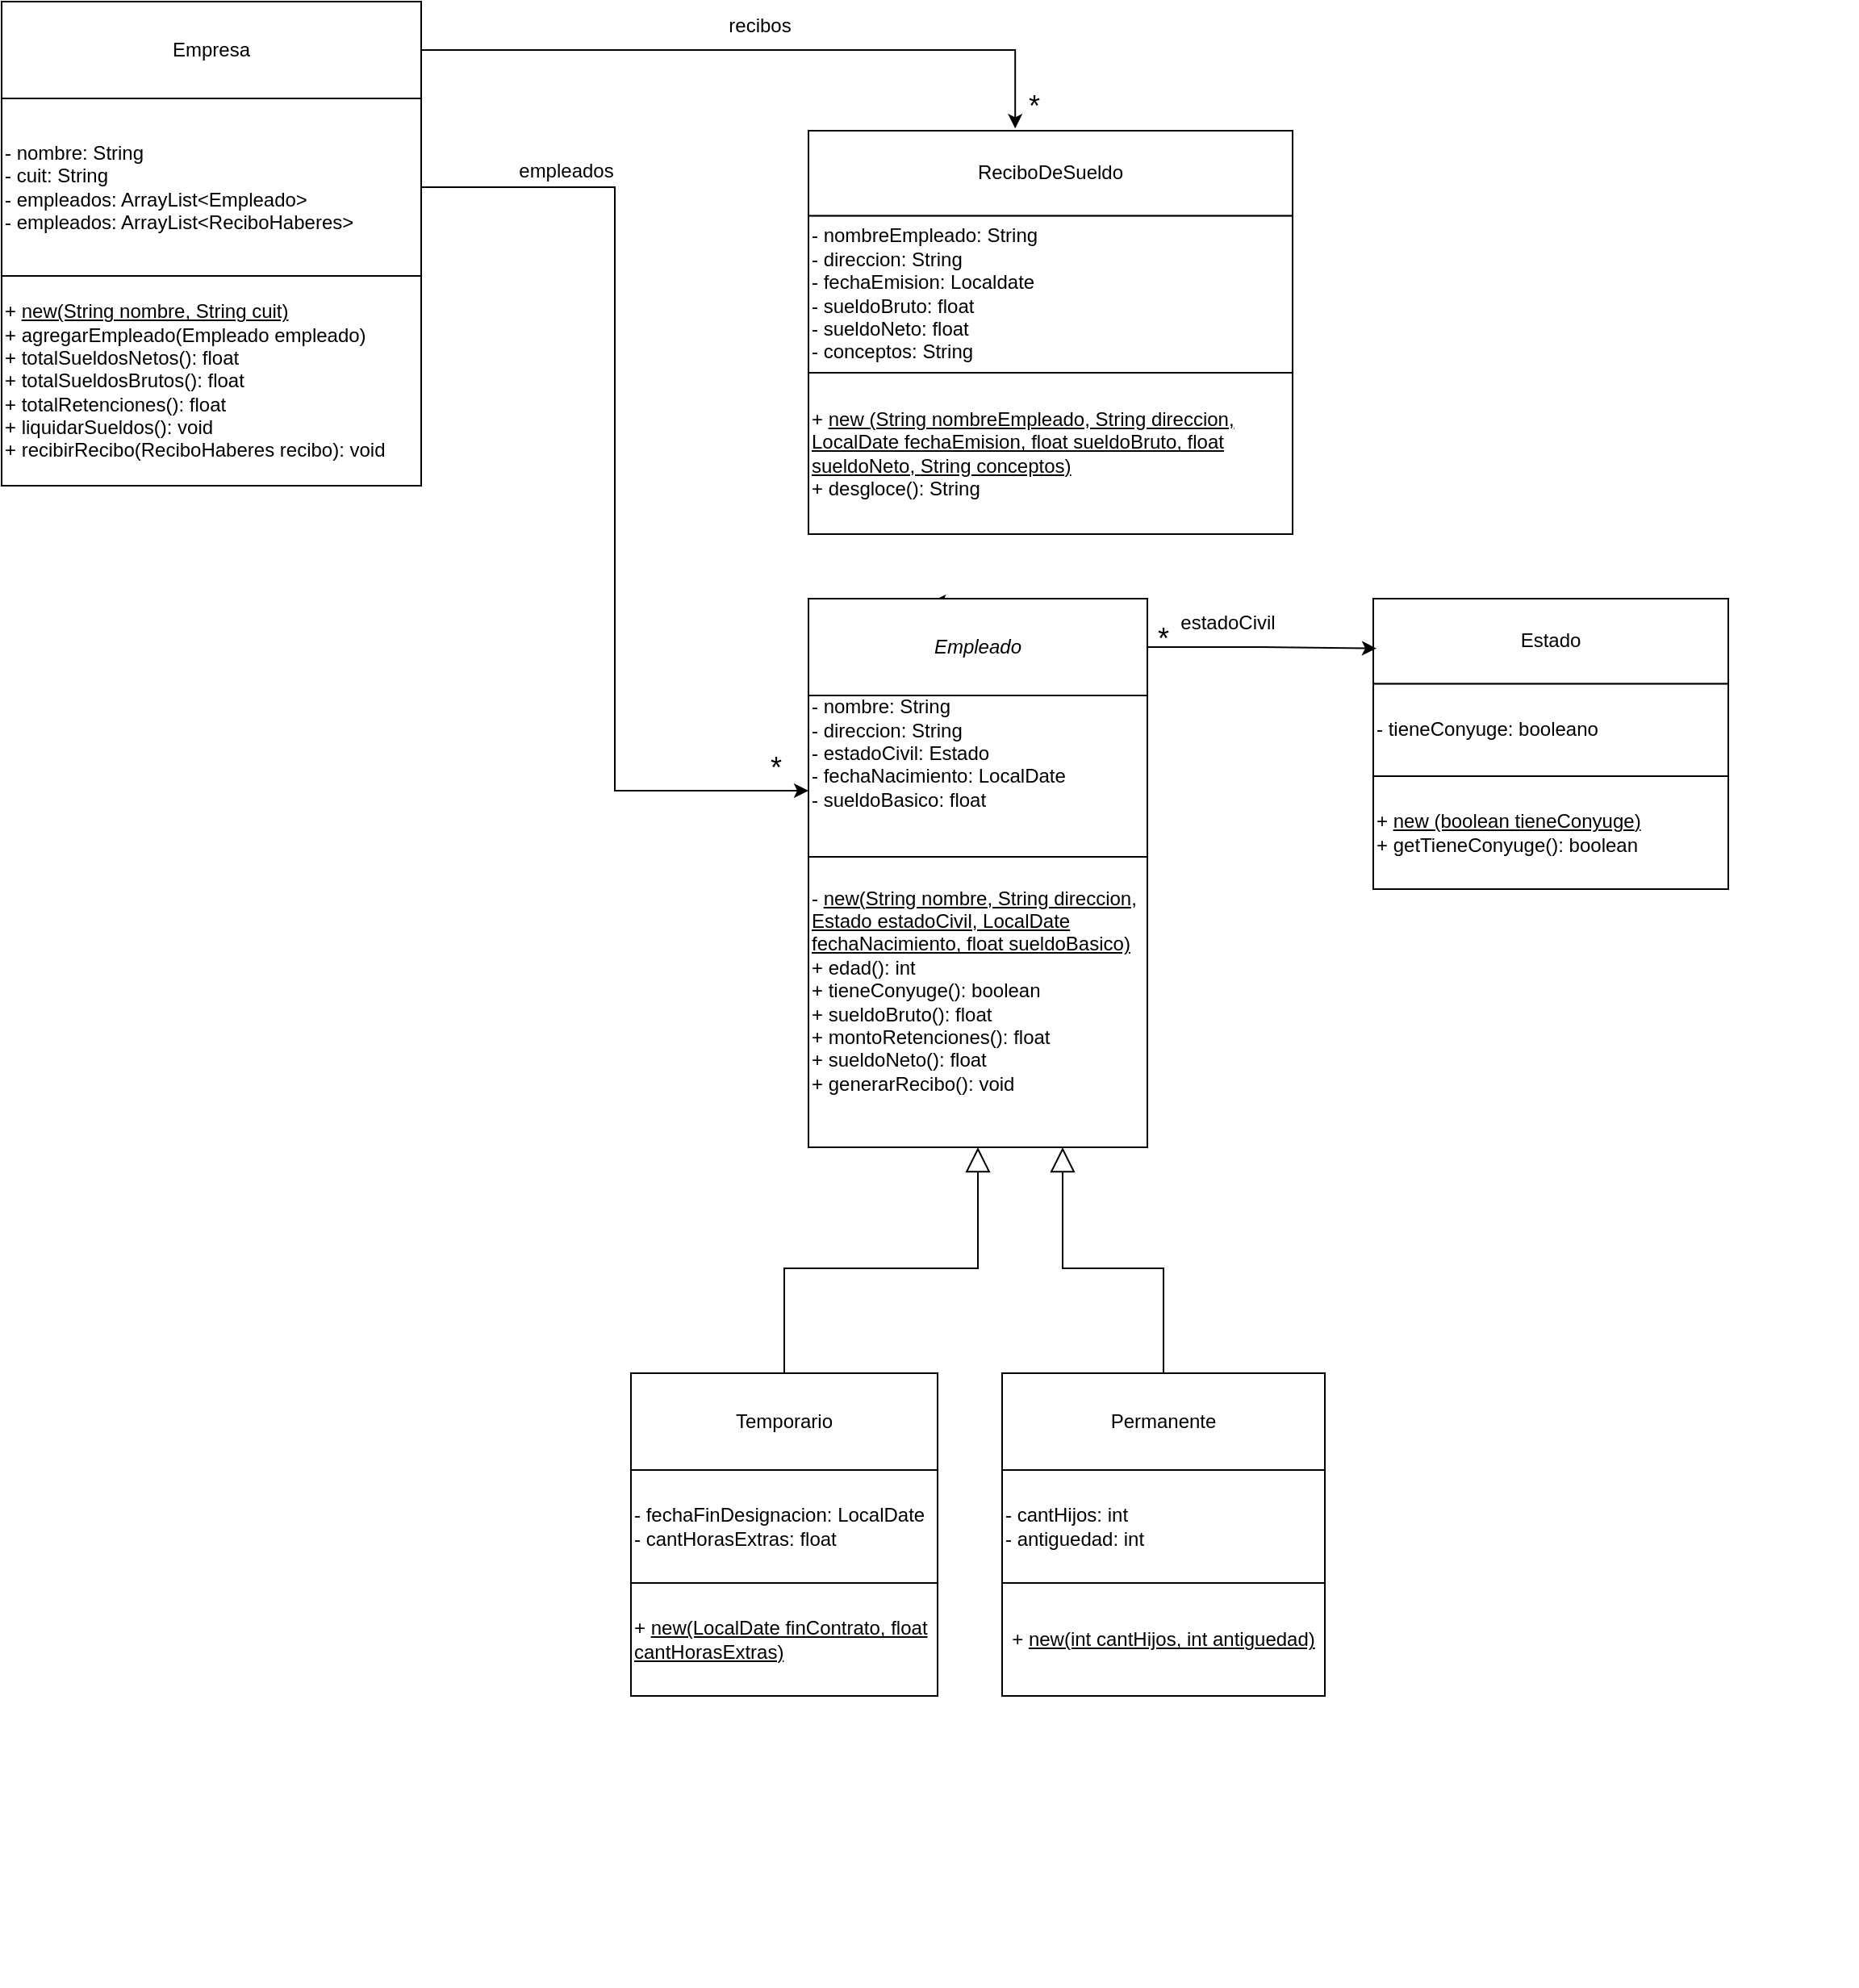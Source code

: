 <mxfile version="28.1.2">
  <diagram name="Página-1" id="GKyJux3LDKkSeoH0DNlx">
    <mxGraphModel dx="1573" dy="1656" grid="1" gridSize="10" guides="1" tooltips="1" connect="1" arrows="1" fold="1" page="1" pageScale="1" pageWidth="827" pageHeight="1169" math="0" shadow="0">
      <root>
        <mxCell id="0" />
        <mxCell id="1" parent="0" />
        <mxCell id="VPY0M5oiPGhUkMEPeXPx-1" value="" style="group" parent="1" vertex="1" connectable="0">
          <mxGeometry x="280" y="-250" width="210" height="409" as="geometry" />
        </mxCell>
        <mxCell id="VPY0M5oiPGhUkMEPeXPx-2" value="- nombre: String&lt;div&gt;- direccion: String&lt;/div&gt;&lt;div&gt;- estadoCivil: Estado&lt;/div&gt;&lt;div&gt;- fechaNacimiento: LocalDate&lt;/div&gt;&lt;div&gt;- sueldoBasico: float&lt;/div&gt;&lt;div&gt;&lt;br&gt;&lt;/div&gt;&lt;div&gt;&lt;br&gt;&lt;/div&gt;" style="whiteSpace=wrap;html=1;align=left;" parent="VPY0M5oiPGhUkMEPeXPx-1" vertex="1">
          <mxGeometry y="49" width="210" height="101" as="geometry" />
        </mxCell>
        <mxCell id="VPY0M5oiPGhUkMEPeXPx-3" value="- &lt;u&gt;new(String nombre, String direccion, Estado estadoCivil, LocalDate fechaNacimiento, float sueldoBasico)&lt;/u&gt;&amp;nbsp;&lt;div&gt;+ edad(): int&lt;/div&gt;&lt;div&gt;+ tieneConyuge(): boolean&lt;br&gt;&lt;div&gt;+ sueldoBruto(): float&lt;/div&gt;&lt;div&gt;+ montoRetenciones(): float&lt;/div&gt;&lt;div&gt;+ sueldoNeto(): float&lt;/div&gt;&lt;/div&gt;&lt;div&gt;+ generarRecibo(): void&lt;/div&gt;&lt;div&gt;&lt;br&gt;&lt;/div&gt;" style="whiteSpace=wrap;html=1;align=left;" parent="VPY0M5oiPGhUkMEPeXPx-1" vertex="1">
          <mxGeometry y="150" width="210" height="180" as="geometry" />
        </mxCell>
        <mxCell id="VPY0M5oiPGhUkMEPeXPx-4" style="edgeStyle=orthogonalEdgeStyle;rounded=0;orthogonalLoop=1;jettySize=auto;html=1;exitX=0.5;exitY=0;exitDx=0;exitDy=0;strokeWidth=1;endSize=2;startSize=3;" parent="VPY0M5oiPGhUkMEPeXPx-1" source="VPY0M5oiPGhUkMEPeXPx-5" edge="1">
          <mxGeometry relative="1" as="geometry">
            <mxPoint x="80.103" y="-10.069" as="targetPoint" />
          </mxGeometry>
        </mxCell>
        <mxCell id="VPY0M5oiPGhUkMEPeXPx-5" value="&lt;i&gt;Empleado&lt;/i&gt;" style="rounded=0;whiteSpace=wrap;html=1;" parent="VPY0M5oiPGhUkMEPeXPx-1" vertex="1">
          <mxGeometry y="-10" width="210" height="60" as="geometry" />
        </mxCell>
        <mxCell id="VPY0M5oiPGhUkMEPeXPx-6" value="EMPLEADO" style="group" parent="1" vertex="1" connectable="0">
          <mxGeometry x="400" y="220" width="200" height="340" as="geometry" />
        </mxCell>
        <mxCell id="VPY0M5oiPGhUkMEPeXPx-7" value="Permanente" style="rounded=0;whiteSpace=wrap;html=1;" parent="VPY0M5oiPGhUkMEPeXPx-6" vertex="1">
          <mxGeometry width="200" height="60" as="geometry" />
        </mxCell>
        <mxCell id="VPY0M5oiPGhUkMEPeXPx-8" value="&lt;div&gt;- cantHijos: int&lt;/div&gt;&lt;div&gt;- antiguedad: int&lt;/div&gt;" style="whiteSpace=wrap;html=1;align=left;" parent="VPY0M5oiPGhUkMEPeXPx-6" vertex="1">
          <mxGeometry y="60" width="200" height="70" as="geometry" />
        </mxCell>
        <mxCell id="VPY0M5oiPGhUkMEPeXPx-9" value="&lt;span style=&quot;text-align: left;&quot;&gt;+ &lt;u&gt;new(int cantHijos, int antiguedad)&lt;/u&gt;&lt;/span&gt;" style="whiteSpace=wrap;html=1;" parent="VPY0M5oiPGhUkMEPeXPx-6" vertex="1">
          <mxGeometry y="130" width="200" height="70" as="geometry" />
        </mxCell>
        <mxCell id="VPY0M5oiPGhUkMEPeXPx-10" value="" style="group" parent="1" vertex="1" connectable="0">
          <mxGeometry x="170" y="220" width="190" height="380" as="geometry" />
        </mxCell>
        <mxCell id="VPY0M5oiPGhUkMEPeXPx-11" value="Temporario" style="rounded=0;whiteSpace=wrap;html=1;" parent="VPY0M5oiPGhUkMEPeXPx-10" vertex="1">
          <mxGeometry width="190" height="60" as="geometry" />
        </mxCell>
        <mxCell id="VPY0M5oiPGhUkMEPeXPx-12" value="&lt;div&gt;- fechaFinDesignacion: LocalDate&lt;/div&gt;&lt;div&gt;- cantHorasExtras: float&lt;/div&gt;" style="whiteSpace=wrap;html=1;align=left;" parent="VPY0M5oiPGhUkMEPeXPx-10" vertex="1">
          <mxGeometry y="60" width="190" height="70" as="geometry" />
        </mxCell>
        <mxCell id="VPY0M5oiPGhUkMEPeXPx-13" value="+ &lt;u&gt;new(LocalDate finContrato, float cantHorasExtras)&lt;/u&gt;" style="whiteSpace=wrap;html=1;align=left;" parent="VPY0M5oiPGhUkMEPeXPx-10" vertex="1">
          <mxGeometry y="130" width="190" height="70" as="geometry" />
        </mxCell>
        <mxCell id="VPY0M5oiPGhUkMEPeXPx-19" style="edgeStyle=orthogonalEdgeStyle;rounded=0;orthogonalLoop=1;jettySize=auto;html=1;entryX=0;entryY=0.594;entryDx=0;entryDy=0;entryPerimeter=0;" parent="1" source="VPY0M5oiPGhUkMEPeXPx-15" target="VPY0M5oiPGhUkMEPeXPx-2" edge="1">
          <mxGeometry relative="1" as="geometry" />
        </mxCell>
        <mxCell id="VPY0M5oiPGhUkMEPeXPx-24" value="" style="group" parent="1" vertex="1" connectable="0">
          <mxGeometry x="280" y="-550" width="300" height="240" as="geometry" />
        </mxCell>
        <mxCell id="VPY0M5oiPGhUkMEPeXPx-25" value="&lt;div&gt;- nombreEmpleado: String&lt;/div&gt;&lt;div&gt;- direccion: String&lt;/div&gt;&lt;div&gt;- fechaEmision: Localdate&lt;/div&gt;&lt;div&gt;- sueldoBruto: float&lt;/div&gt;&lt;div&gt;- sueldoNeto: float&lt;/div&gt;&lt;div&gt;- conceptos: String&lt;/div&gt;" style="whiteSpace=wrap;html=1;align=left;verticalAlign=middle;" parent="VPY0M5oiPGhUkMEPeXPx-24" vertex="1">
          <mxGeometry y="52.68" width="300" height="97.32" as="geometry" />
        </mxCell>
        <mxCell id="VPY0M5oiPGhUkMEPeXPx-26" value="+ &lt;u&gt;new&amp;nbsp;&lt;span style=&quot;background-color: transparent;&quot;&gt;(String nombreEmpleado, String direccion, LocalDate fechaEmision, float sueldoBruto, float sueldoNeto,&amp;nbsp;&lt;/span&gt;&lt;span style=&quot;background-color: transparent; color: light-dark(rgb(0, 0, 0), rgb(255, 255, 255));&quot;&gt;String conceptos)&lt;/span&gt;&lt;/u&gt;&lt;div&gt;+ desgloce(): String&lt;/div&gt;" style="whiteSpace=wrap;html=1;align=left;" parent="VPY0M5oiPGhUkMEPeXPx-24" vertex="1">
          <mxGeometry y="150" width="300" height="100" as="geometry" />
        </mxCell>
        <mxCell id="VPY0M5oiPGhUkMEPeXPx-27" value="ReciboDeSueldo" style="rounded=0;whiteSpace=wrap;html=1;" parent="VPY0M5oiPGhUkMEPeXPx-24" vertex="1">
          <mxGeometry width="300" height="52.68" as="geometry" />
        </mxCell>
        <mxCell id="VPY0M5oiPGhUkMEPeXPx-77" value="&lt;font style=&quot;font-size: 18px;&quot;&gt;*&lt;/font&gt;" style="text;html=1;align=center;verticalAlign=middle;whiteSpace=wrap;rounded=0;" parent="1" vertex="1">
          <mxGeometry x="230" y="-170" width="60" height="30" as="geometry" />
        </mxCell>
        <mxCell id="VPY0M5oiPGhUkMEPeXPx-78" value="&lt;font style=&quot;font-size: 18px;&quot;&gt;*&lt;/font&gt;" style="text;html=1;align=center;verticalAlign=middle;whiteSpace=wrap;rounded=0;" parent="1" vertex="1">
          <mxGeometry x="390" y="-580" width="60" height="30" as="geometry" />
        </mxCell>
        <mxCell id="VPY0M5oiPGhUkMEPeXPx-79" style="edgeStyle=orthogonalEdgeStyle;rounded=0;orthogonalLoop=1;jettySize=auto;html=1;entryX=0.427;entryY=-0.026;entryDx=0;entryDy=0;entryPerimeter=0;" parent="1" source="VPY0M5oiPGhUkMEPeXPx-17" target="VPY0M5oiPGhUkMEPeXPx-27" edge="1">
          <mxGeometry relative="1" as="geometry" />
        </mxCell>
        <mxCell id="VPY0M5oiPGhUkMEPeXPx-83" style="edgeStyle=orthogonalEdgeStyle;rounded=0;orthogonalLoop=1;jettySize=auto;html=1;endArrow=block;endFill=0;startSize=13;endSize=13;" parent="1" source="VPY0M5oiPGhUkMEPeXPx-11" target="VPY0M5oiPGhUkMEPeXPx-3" edge="1">
          <mxGeometry relative="1" as="geometry" />
        </mxCell>
        <mxCell id="VPY0M5oiPGhUkMEPeXPx-85" style="edgeStyle=orthogonalEdgeStyle;rounded=0;orthogonalLoop=1;jettySize=auto;html=1;entryX=0.75;entryY=1;entryDx=0;entryDy=0;endArrow=block;endFill=0;strokeWidth=1;endSize=13;startSize=13;" parent="1" source="VPY0M5oiPGhUkMEPeXPx-7" target="VPY0M5oiPGhUkMEPeXPx-3" edge="1">
          <mxGeometry relative="1" as="geometry" />
        </mxCell>
        <mxCell id="VPY0M5oiPGhUkMEPeXPx-86" value="" style="group" parent="1" vertex="1" connectable="0">
          <mxGeometry x="-220" y="-630" width="260" height="360" as="geometry" />
        </mxCell>
        <mxCell id="VPY0M5oiPGhUkMEPeXPx-15" value="&lt;div&gt;- nombre: String&lt;/div&gt;&lt;div&gt;- cuit: String&lt;/div&gt;- empleados: ArrayList&amp;lt;Empleado&amp;gt;&lt;div&gt;-&amp;nbsp;&lt;span style=&quot;background-color: transparent; color: light-dark(rgb(0, 0, 0), rgb(255, 255, 255));&quot;&gt;empleados: ArrayList&amp;lt;ReciboHaberes&amp;gt;&lt;/span&gt;&lt;/div&gt;" style="whiteSpace=wrap;html=1;align=left;" parent="VPY0M5oiPGhUkMEPeXPx-86" vertex="1">
          <mxGeometry y="60" width="260" height="110" as="geometry" />
        </mxCell>
        <mxCell id="VPY0M5oiPGhUkMEPeXPx-16" value="+ &lt;u&gt;new(String nombre, String cuit)&lt;/u&gt;&lt;div&gt;+ agregarEmpleado(Empleado empleado)&lt;/div&gt;&lt;div&gt;+ totalSueldosNetos(): float&lt;/div&gt;&lt;div&gt;+ totalSueldosBrutos(): float&lt;/div&gt;&lt;div&gt;+ totalRetenciones(): float&lt;/div&gt;&lt;div&gt;+ liquidarSueldos(): void&lt;/div&gt;&lt;div&gt;+ recibirRecibo(ReciboHaberes recibo): void&lt;/div&gt;" style="whiteSpace=wrap;html=1;align=left;" parent="VPY0M5oiPGhUkMEPeXPx-86" vertex="1">
          <mxGeometry y="170" width="260" height="130" as="geometry" />
        </mxCell>
        <mxCell id="VPY0M5oiPGhUkMEPeXPx-17" value="Empresa" style="rounded=0;whiteSpace=wrap;html=1;" parent="VPY0M5oiPGhUkMEPeXPx-86" vertex="1">
          <mxGeometry width="260" height="60" as="geometry" />
        </mxCell>
        <mxCell id="VPY0M5oiPGhUkMEPeXPx-87" value="" style="group" parent="1" vertex="1" connectable="0">
          <mxGeometry x="630" y="-260" width="300" height="240" as="geometry" />
        </mxCell>
        <mxCell id="VPY0M5oiPGhUkMEPeXPx-88" value="&lt;div&gt;- tieneConyuge: booleano&lt;/div&gt;" style="whiteSpace=wrap;html=1;align=left;verticalAlign=middle;" parent="VPY0M5oiPGhUkMEPeXPx-87" vertex="1">
          <mxGeometry y="52.68" width="220" height="57.32" as="geometry" />
        </mxCell>
        <mxCell id="VPY0M5oiPGhUkMEPeXPx-89" value="+ &lt;u&gt;new&amp;nbsp;&lt;span style=&quot;background-color: transparent;&quot;&gt;(boolean tieneConyuge&lt;/span&gt;&lt;span style=&quot;background-color: transparent; color: light-dark(rgb(0, 0, 0), rgb(255, 255, 255));&quot;&gt;)&lt;/span&gt;&lt;/u&gt;&lt;div&gt;+ getTieneConyuge(): boolean&lt;/div&gt;" style="whiteSpace=wrap;html=1;align=left;" parent="VPY0M5oiPGhUkMEPeXPx-87" vertex="1">
          <mxGeometry y="110" width="220" height="70" as="geometry" />
        </mxCell>
        <mxCell id="VPY0M5oiPGhUkMEPeXPx-90" value="Estado" style="rounded=0;whiteSpace=wrap;html=1;" parent="VPY0M5oiPGhUkMEPeXPx-87" vertex="1">
          <mxGeometry width="220" height="52.68" as="geometry" />
        </mxCell>
        <mxCell id="VPY0M5oiPGhUkMEPeXPx-91" style="edgeStyle=orthogonalEdgeStyle;rounded=0;orthogonalLoop=1;jettySize=auto;html=1;entryX=0.009;entryY=0.585;entryDx=0;entryDy=0;entryPerimeter=0;" parent="1" source="VPY0M5oiPGhUkMEPeXPx-5" target="VPY0M5oiPGhUkMEPeXPx-90" edge="1">
          <mxGeometry relative="1" as="geometry" />
        </mxCell>
        <mxCell id="VPY0M5oiPGhUkMEPeXPx-93" value="&lt;font style=&quot;font-size: 18px;&quot;&gt;*&lt;/font&gt;" style="text;html=1;align=center;verticalAlign=middle;whiteSpace=wrap;rounded=0;" parent="1" vertex="1">
          <mxGeometry x="470" y="-250" width="60" height="30" as="geometry" />
        </mxCell>
        <mxCell id="xQh85r9-B-TusZX7rGb7-1" value="recibos" style="text;html=1;align=center;verticalAlign=middle;whiteSpace=wrap;rounded=0;" parent="1" vertex="1">
          <mxGeometry x="220" y="-630" width="60" height="30" as="geometry" />
        </mxCell>
        <mxCell id="xQh85r9-B-TusZX7rGb7-3" value="empleados" style="text;html=1;align=center;verticalAlign=middle;whiteSpace=wrap;rounded=0;" parent="1" vertex="1">
          <mxGeometry x="100" y="-540" width="60" height="30" as="geometry" />
        </mxCell>
        <mxCell id="xQh85r9-B-TusZX7rGb7-6" value="estadoCivil" style="text;html=1;align=center;verticalAlign=middle;whiteSpace=wrap;rounded=0;" parent="1" vertex="1">
          <mxGeometry x="510" y="-260" width="60" height="30" as="geometry" />
        </mxCell>
      </root>
    </mxGraphModel>
  </diagram>
</mxfile>
